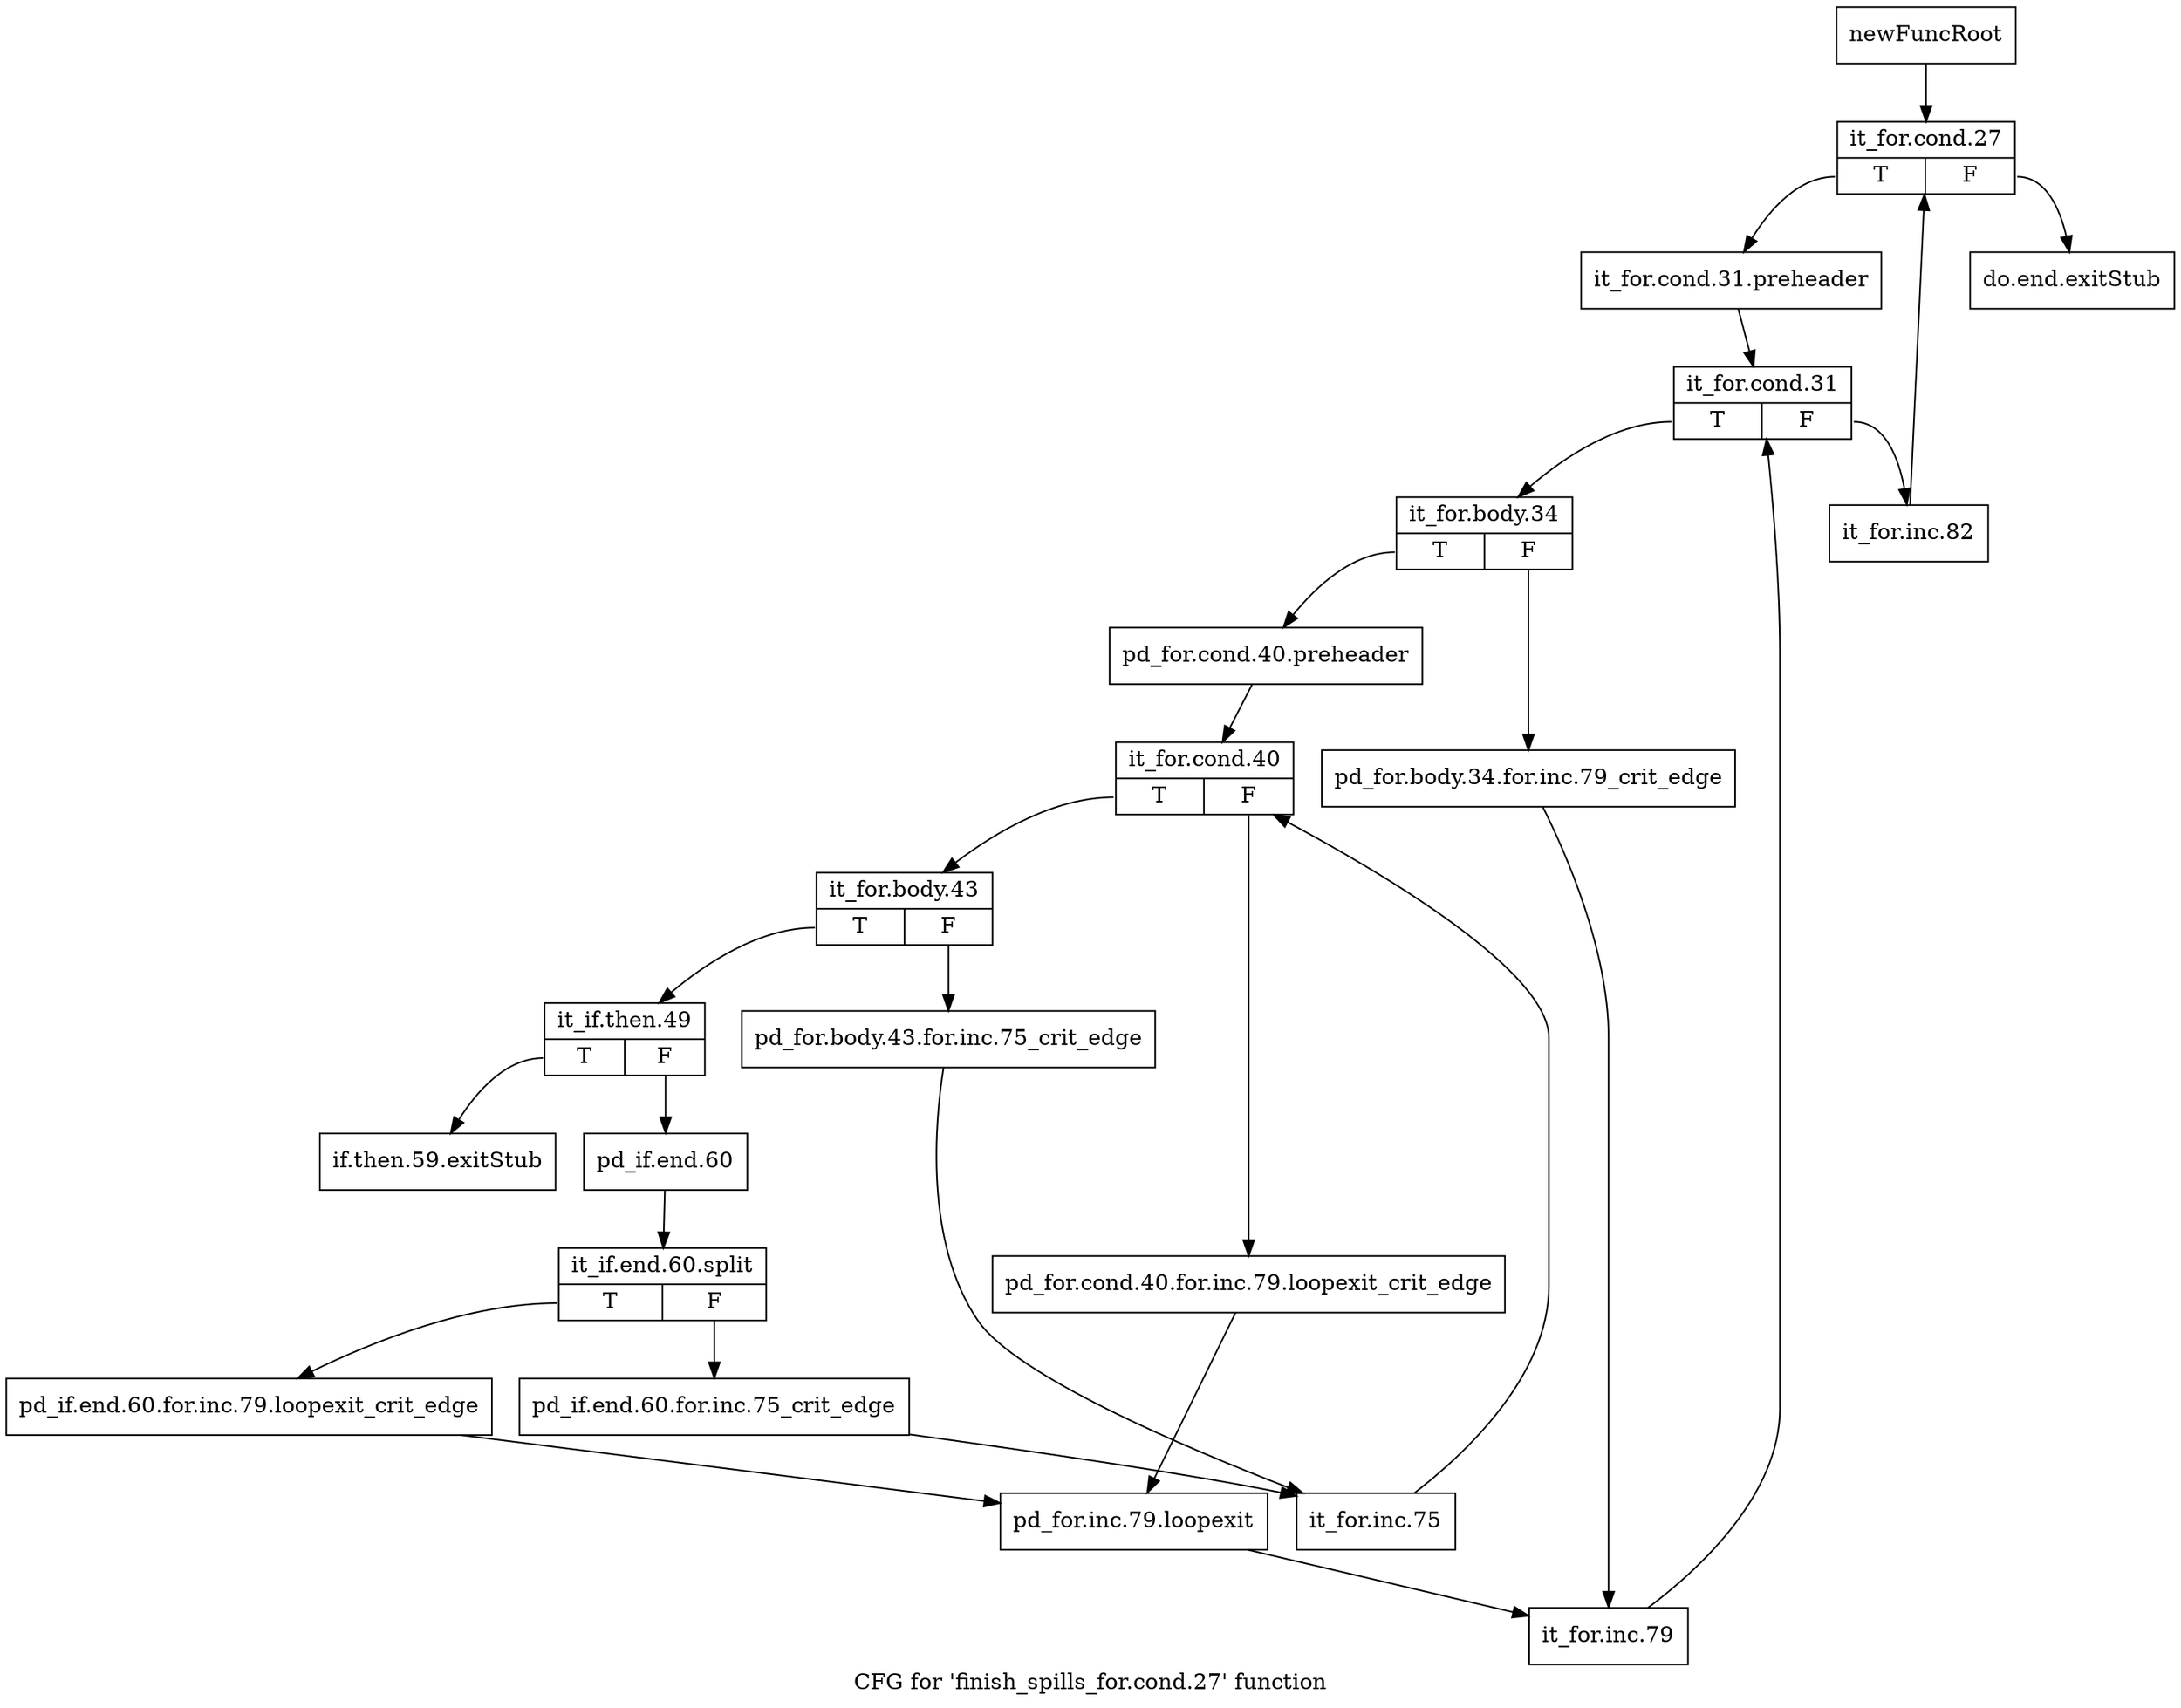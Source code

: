 digraph "CFG for 'finish_spills_for.cond.27' function" {
	label="CFG for 'finish_spills_for.cond.27' function";

	Node0xbe04a40 [shape=record,label="{newFuncRoot}"];
	Node0xbe04a40 -> Node0xbe04b30;
	Node0xbe04a90 [shape=record,label="{do.end.exitStub}"];
	Node0xbe04ae0 [shape=record,label="{if.then.59.exitStub}"];
	Node0xbe04b30 [shape=record,label="{it_for.cond.27|{<s0>T|<s1>F}}"];
	Node0xbe04b30:s0 -> Node0xbe04b80;
	Node0xbe04b30:s1 -> Node0xbe04a90;
	Node0xbe04b80 [shape=record,label="{it_for.cond.31.preheader}"];
	Node0xbe04b80 -> Node0xbe04bd0;
	Node0xbe04bd0 [shape=record,label="{it_for.cond.31|{<s0>T|<s1>F}}"];
	Node0xbe04bd0:s0 -> Node0xbe04c70;
	Node0xbe04bd0:s1 -> Node0xbe04c20;
	Node0xbe04c20 [shape=record,label="{it_for.inc.82}"];
	Node0xbe04c20 -> Node0xbe04b30;
	Node0xbe04c70 [shape=record,label="{it_for.body.34|{<s0>T|<s1>F}}"];
	Node0xbe04c70:s0 -> Node0xbe04d10;
	Node0xbe04c70:s1 -> Node0xbe04cc0;
	Node0xbe04cc0 [shape=record,label="{pd_for.body.34.for.inc.79_crit_edge}"];
	Node0xbe04cc0 -> Node0xbe05080;
	Node0xbe04d10 [shape=record,label="{pd_for.cond.40.preheader}"];
	Node0xbe04d10 -> Node0xbe04d60;
	Node0xbe04d60 [shape=record,label="{it_for.cond.40|{<s0>T|<s1>F}}"];
	Node0xbe04d60:s0 -> Node0xbe04e00;
	Node0xbe04d60:s1 -> Node0xbe04db0;
	Node0xbe04db0 [shape=record,label="{pd_for.cond.40.for.inc.79.loopexit_crit_edge}"];
	Node0xbe04db0 -> Node0xbe05030;
	Node0xbe04e00 [shape=record,label="{it_for.body.43|{<s0>T|<s1>F}}"];
	Node0xbe04e00:s0 -> Node0xbe04ea0;
	Node0xbe04e00:s1 -> Node0xbe04e50;
	Node0xbe04e50 [shape=record,label="{pd_for.body.43.for.inc.75_crit_edge}"];
	Node0xbe04e50 -> Node0xbe04f90;
	Node0xbe04ea0 [shape=record,label="{it_if.then.49|{<s0>T|<s1>F}}"];
	Node0xbe04ea0:s0 -> Node0xbe04ae0;
	Node0xbe04ea0:s1 -> Node0xbe04ef0;
	Node0xbe04ef0 [shape=record,label="{pd_if.end.60}"];
	Node0xbe04ef0 -> Node0xf8894e0;
	Node0xf8894e0 [shape=record,label="{it_if.end.60.split|{<s0>T|<s1>F}}"];
	Node0xf8894e0:s0 -> Node0xbe04fe0;
	Node0xf8894e0:s1 -> Node0xbe04f40;
	Node0xbe04f40 [shape=record,label="{pd_if.end.60.for.inc.75_crit_edge}"];
	Node0xbe04f40 -> Node0xbe04f90;
	Node0xbe04f90 [shape=record,label="{it_for.inc.75}"];
	Node0xbe04f90 -> Node0xbe04d60;
	Node0xbe04fe0 [shape=record,label="{pd_if.end.60.for.inc.79.loopexit_crit_edge}"];
	Node0xbe04fe0 -> Node0xbe05030;
	Node0xbe05030 [shape=record,label="{pd_for.inc.79.loopexit}"];
	Node0xbe05030 -> Node0xbe05080;
	Node0xbe05080 [shape=record,label="{it_for.inc.79}"];
	Node0xbe05080 -> Node0xbe04bd0;
}
